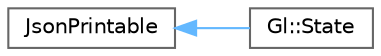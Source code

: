 digraph "Graphical Class Hierarchy"
{
 // LATEX_PDF_SIZE
  bgcolor="transparent";
  edge [fontname=Helvetica,fontsize=10,labelfontname=Helvetica,labelfontsize=10];
  node [fontname=Helvetica,fontsize=10,shape=box,height=0.2,width=0.4];
  rankdir="LR";
  Node0 [id="Node000000",label="JsonPrintable",height=0.2,width=0.4,color="grey40", fillcolor="white", style="filled",URL="$class_json_printable.html",tooltip=" "];
  Node0 -> Node1 [id="edge1_Node000000_Node000001",dir="back",color="steelblue1",style="solid",tooltip=" "];
  Node1 [id="Node000001",label="Gl::State",height=0.2,width=0.4,color="grey40", fillcolor="white", style="filled",URL="$struct_gl_1_1_state.html",tooltip=" "];
}
